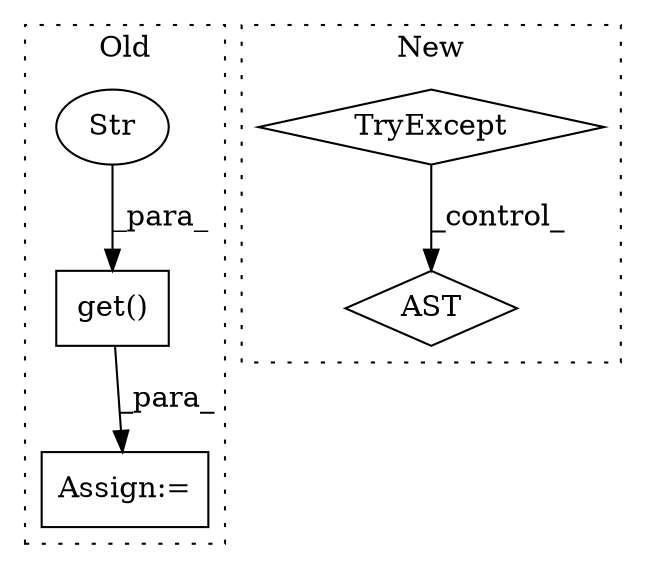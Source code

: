 digraph G {
subgraph cluster0 {
1 [label="get()" a="75" s="5737,5767" l="21,1" shape="box"];
4 [label="Assign:=" a="68" s="6961" l="3" shape="box"];
5 [label="Str" a="66" s="5758" l="9" shape="ellipse"];
label = "Old";
style="dotted";
}
subgraph cluster1 {
2 [label="TryExcept" a="71" s="5258" l="17" shape="diamond"];
3 [label="AST" a="2" s="5396,0" l="7,0" shape="diamond"];
label = "New";
style="dotted";
}
1 -> 4 [label="_para_"];
2 -> 3 [label="_control_"];
5 -> 1 [label="_para_"];
}